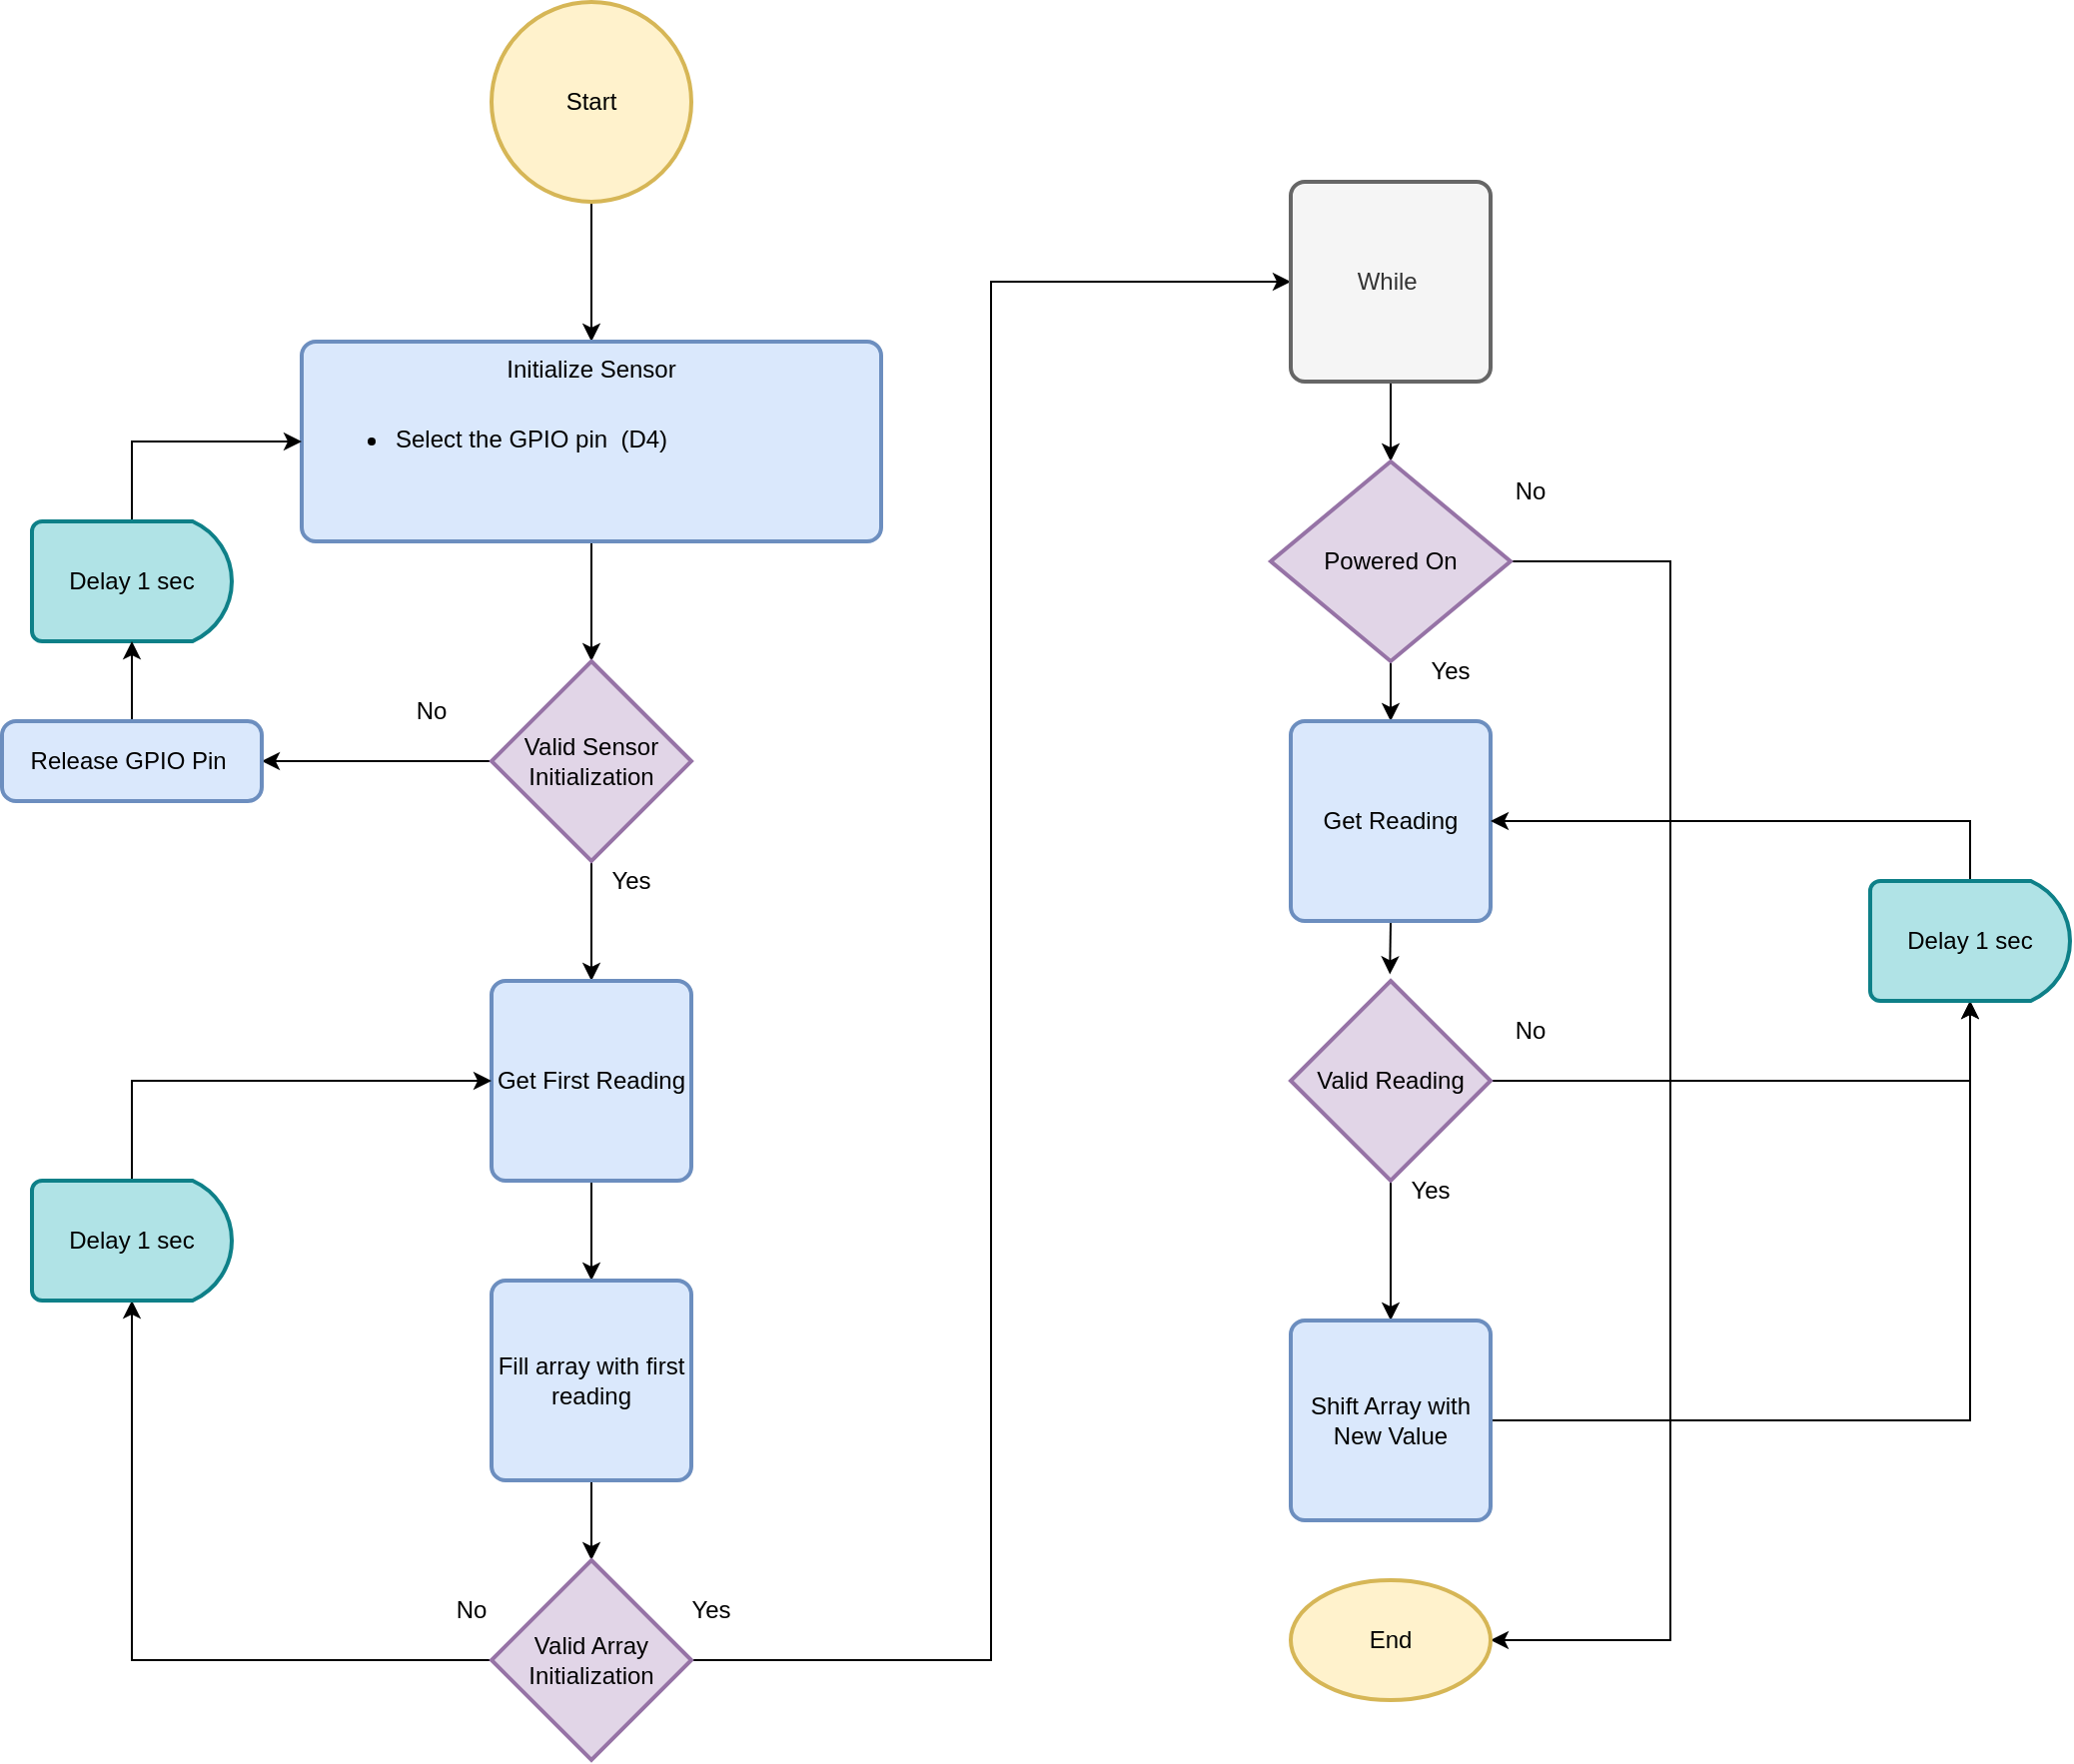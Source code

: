 <mxfile version="20.6.0" type="github">
  <diagram id="C5RBs43oDa-KdzZeNtuy" name="Page-1">
    <mxGraphModel dx="1422" dy="754" grid="1" gridSize="10" guides="1" tooltips="1" connect="1" arrows="1" fold="1" page="1" pageScale="1" pageWidth="827" pageHeight="1169" math="0" shadow="0">
      <root>
        <mxCell id="WIyWlLk6GJQsqaUBKTNV-0" />
        <mxCell id="WIyWlLk6GJQsqaUBKTNV-1" parent="WIyWlLk6GJQsqaUBKTNV-0" />
        <mxCell id="EBqMJ3u9A-3nKEFXwhYl-12" style="edgeStyle=orthogonalEdgeStyle;rounded=0;orthogonalLoop=1;jettySize=auto;html=1;exitX=0.5;exitY=1;exitDx=0;exitDy=0;exitPerimeter=0;" parent="WIyWlLk6GJQsqaUBKTNV-1" source="EBqMJ3u9A-3nKEFXwhYl-0" target="EBqMJ3u9A-3nKEFXwhYl-1" edge="1">
          <mxGeometry relative="1" as="geometry" />
        </mxCell>
        <mxCell id="EBqMJ3u9A-3nKEFXwhYl-0" value="Start" style="strokeWidth=2;html=1;shape=mxgraph.flowchart.start_2;whiteSpace=wrap;fillColor=#fff2cc;strokeColor=#d6b656;" parent="WIyWlLk6GJQsqaUBKTNV-1" vertex="1">
          <mxGeometry x="350" y="130" width="100" height="100" as="geometry" />
        </mxCell>
        <mxCell id="EBqMJ3u9A-3nKEFXwhYl-13" style="edgeStyle=orthogonalEdgeStyle;rounded=0;orthogonalLoop=1;jettySize=auto;html=1;exitX=0.5;exitY=1;exitDx=0;exitDy=0;" parent="WIyWlLk6GJQsqaUBKTNV-1" source="EBqMJ3u9A-3nKEFXwhYl-1" target="EBqMJ3u9A-3nKEFXwhYl-3" edge="1">
          <mxGeometry relative="1" as="geometry" />
        </mxCell>
        <mxCell id="EBqMJ3u9A-3nKEFXwhYl-1" value="Initialize Sensor" style="rounded=1;whiteSpace=wrap;html=1;absoluteArcSize=1;arcSize=14;strokeWidth=2;verticalAlign=top;fillColor=#dae8fc;strokeColor=#6c8ebf;" parent="WIyWlLk6GJQsqaUBKTNV-1" vertex="1">
          <mxGeometry x="255" y="300" width="290" height="100" as="geometry" />
        </mxCell>
        <mxCell id="EBqMJ3u9A-3nKEFXwhYl-2" value="&lt;ul&gt;&lt;li&gt;Select the GPIO pin&amp;nbsp; (D4)&lt;/li&gt;&lt;/ul&gt;" style="text;html=1;strokeColor=none;fillColor=none;align=left;verticalAlign=top;whiteSpace=wrap;rounded=0;" parent="WIyWlLk6GJQsqaUBKTNV-1" vertex="1">
          <mxGeometry x="260" y="322.5" width="280" height="55" as="geometry" />
        </mxCell>
        <mxCell id="EBqMJ3u9A-3nKEFXwhYl-14" style="edgeStyle=orthogonalEdgeStyle;rounded=0;orthogonalLoop=1;jettySize=auto;html=1;exitX=0.5;exitY=1;exitDx=0;exitDy=0;exitPerimeter=0;entryX=0.5;entryY=0;entryDx=0;entryDy=0;" parent="WIyWlLk6GJQsqaUBKTNV-1" source="EBqMJ3u9A-3nKEFXwhYl-3" target="EBqMJ3u9A-3nKEFXwhYl-4" edge="1">
          <mxGeometry relative="1" as="geometry" />
        </mxCell>
        <mxCell id="5dbBZcrj5IJRXUqVxAMQ-5" style="edgeStyle=orthogonalEdgeStyle;rounded=0;orthogonalLoop=1;jettySize=auto;html=1;exitX=0;exitY=0.5;exitDx=0;exitDy=0;exitPerimeter=0;entryX=1;entryY=0.5;entryDx=0;entryDy=0;" parent="WIyWlLk6GJQsqaUBKTNV-1" source="EBqMJ3u9A-3nKEFXwhYl-3" target="5dbBZcrj5IJRXUqVxAMQ-2" edge="1">
          <mxGeometry relative="1" as="geometry" />
        </mxCell>
        <mxCell id="EBqMJ3u9A-3nKEFXwhYl-3" value="Valid Sensor Initialization" style="strokeWidth=2;html=1;shape=mxgraph.flowchart.decision;whiteSpace=wrap;fillColor=#e1d5e7;strokeColor=#9673a6;" parent="WIyWlLk6GJQsqaUBKTNV-1" vertex="1">
          <mxGeometry x="350" y="460" width="100" height="100" as="geometry" />
        </mxCell>
        <mxCell id="EBqMJ3u9A-3nKEFXwhYl-15" style="edgeStyle=orthogonalEdgeStyle;rounded=0;orthogonalLoop=1;jettySize=auto;html=1;exitX=0.5;exitY=1;exitDx=0;exitDy=0;entryX=0.5;entryY=0;entryDx=0;entryDy=0;" parent="WIyWlLk6GJQsqaUBKTNV-1" source="EBqMJ3u9A-3nKEFXwhYl-4" target="EBqMJ3u9A-3nKEFXwhYl-5" edge="1">
          <mxGeometry relative="1" as="geometry" />
        </mxCell>
        <mxCell id="EBqMJ3u9A-3nKEFXwhYl-4" value="Get First Reading" style="rounded=1;whiteSpace=wrap;html=1;absoluteArcSize=1;arcSize=14;strokeWidth=2;fillColor=#dae8fc;strokeColor=#6c8ebf;" parent="WIyWlLk6GJQsqaUBKTNV-1" vertex="1">
          <mxGeometry x="350" y="620" width="100" height="100" as="geometry" />
        </mxCell>
        <mxCell id="EBqMJ3u9A-3nKEFXwhYl-17" style="edgeStyle=orthogonalEdgeStyle;rounded=0;orthogonalLoop=1;jettySize=auto;html=1;exitX=0.5;exitY=1;exitDx=0;exitDy=0;entryX=0.5;entryY=0;entryDx=0;entryDy=0;entryPerimeter=0;" parent="WIyWlLk6GJQsqaUBKTNV-1" source="EBqMJ3u9A-3nKEFXwhYl-5" target="EBqMJ3u9A-3nKEFXwhYl-6" edge="1">
          <mxGeometry relative="1" as="geometry" />
        </mxCell>
        <mxCell id="EBqMJ3u9A-3nKEFXwhYl-5" value="Fill array with first reading" style="rounded=1;whiteSpace=wrap;html=1;absoluteArcSize=1;arcSize=14;strokeWidth=2;fillColor=#dae8fc;strokeColor=#6c8ebf;" parent="WIyWlLk6GJQsqaUBKTNV-1" vertex="1">
          <mxGeometry x="350" y="770" width="100" height="100" as="geometry" />
        </mxCell>
        <mxCell id="EBqMJ3u9A-3nKEFXwhYl-46" style="edgeStyle=orthogonalEdgeStyle;rounded=0;orthogonalLoop=1;jettySize=auto;html=1;exitX=0;exitY=0.5;exitDx=0;exitDy=0;exitPerimeter=0;" parent="WIyWlLk6GJQsqaUBKTNV-1" source="EBqMJ3u9A-3nKEFXwhYl-6" target="EBqMJ3u9A-3nKEFXwhYl-40" edge="1">
          <mxGeometry relative="1" as="geometry" />
        </mxCell>
        <mxCell id="EBqMJ3u9A-3nKEFXwhYl-51" style="edgeStyle=orthogonalEdgeStyle;rounded=0;orthogonalLoop=1;jettySize=auto;html=1;exitX=1;exitY=0.5;exitDx=0;exitDy=0;exitPerimeter=0;entryX=0;entryY=0.5;entryDx=0;entryDy=0;" parent="WIyWlLk6GJQsqaUBKTNV-1" source="EBqMJ3u9A-3nKEFXwhYl-6" target="EBqMJ3u9A-3nKEFXwhYl-7" edge="1">
          <mxGeometry relative="1" as="geometry" />
        </mxCell>
        <mxCell id="EBqMJ3u9A-3nKEFXwhYl-6" value="Valid Array Initialization" style="strokeWidth=2;html=1;shape=mxgraph.flowchart.decision;whiteSpace=wrap;fillColor=#e1d5e7;strokeColor=#9673a6;" parent="WIyWlLk6GJQsqaUBKTNV-1" vertex="1">
          <mxGeometry x="350" y="910" width="100" height="100" as="geometry" />
        </mxCell>
        <mxCell id="EBqMJ3u9A-3nKEFXwhYl-19" style="edgeStyle=orthogonalEdgeStyle;rounded=0;orthogonalLoop=1;jettySize=auto;html=1;exitX=0.5;exitY=1;exitDx=0;exitDy=0;entryX=0.5;entryY=0;entryDx=0;entryDy=0;entryPerimeter=0;" parent="WIyWlLk6GJQsqaUBKTNV-1" source="EBqMJ3u9A-3nKEFXwhYl-7" target="EBqMJ3u9A-3nKEFXwhYl-8" edge="1">
          <mxGeometry relative="1" as="geometry" />
        </mxCell>
        <mxCell id="EBqMJ3u9A-3nKEFXwhYl-7" value="While&amp;nbsp;" style="rounded=1;whiteSpace=wrap;html=1;absoluteArcSize=1;arcSize=14;strokeWidth=2;fillColor=#f5f5f5;fontColor=#333333;strokeColor=#666666;" parent="WIyWlLk6GJQsqaUBKTNV-1" vertex="1">
          <mxGeometry x="750" y="220" width="100" height="100" as="geometry" />
        </mxCell>
        <mxCell id="EBqMJ3u9A-3nKEFXwhYl-20" style="edgeStyle=orthogonalEdgeStyle;rounded=0;orthogonalLoop=1;jettySize=auto;html=1;exitX=0.5;exitY=1;exitDx=0;exitDy=0;exitPerimeter=0;" parent="WIyWlLk6GJQsqaUBKTNV-1" source="EBqMJ3u9A-3nKEFXwhYl-8" target="EBqMJ3u9A-3nKEFXwhYl-9" edge="1">
          <mxGeometry relative="1" as="geometry" />
        </mxCell>
        <mxCell id="5dbBZcrj5IJRXUqVxAMQ-1" style="edgeStyle=orthogonalEdgeStyle;rounded=0;orthogonalLoop=1;jettySize=auto;html=1;exitX=1;exitY=0.5;exitDx=0;exitDy=0;exitPerimeter=0;entryX=1;entryY=0.5;entryDx=0;entryDy=0;entryPerimeter=0;" parent="WIyWlLk6GJQsqaUBKTNV-1" source="EBqMJ3u9A-3nKEFXwhYl-8" target="EBqMJ3u9A-3nKEFXwhYl-37" edge="1">
          <mxGeometry relative="1" as="geometry">
            <Array as="points">
              <mxPoint x="940" y="410" />
              <mxPoint x="940" y="950" />
            </Array>
          </mxGeometry>
        </mxCell>
        <mxCell id="EBqMJ3u9A-3nKEFXwhYl-8" value="Powered On" style="strokeWidth=2;html=1;shape=mxgraph.flowchart.decision;whiteSpace=wrap;fillColor=#e1d5e7;strokeColor=#9673a6;" parent="WIyWlLk6GJQsqaUBKTNV-1" vertex="1">
          <mxGeometry x="740" y="360" width="120" height="100" as="geometry" />
        </mxCell>
        <mxCell id="EBqMJ3u9A-3nKEFXwhYl-21" style="edgeStyle=orthogonalEdgeStyle;rounded=0;orthogonalLoop=1;jettySize=auto;html=1;exitX=0.5;exitY=1;exitDx=0;exitDy=0;entryX=0.496;entryY=-0.033;entryDx=0;entryDy=0;entryPerimeter=0;" parent="WIyWlLk6GJQsqaUBKTNV-1" source="EBqMJ3u9A-3nKEFXwhYl-9" target="EBqMJ3u9A-3nKEFXwhYl-10" edge="1">
          <mxGeometry relative="1" as="geometry" />
        </mxCell>
        <mxCell id="EBqMJ3u9A-3nKEFXwhYl-9" value="Get Reading" style="rounded=1;whiteSpace=wrap;html=1;absoluteArcSize=1;arcSize=14;strokeWidth=2;fillColor=#dae8fc;strokeColor=#6c8ebf;" parent="WIyWlLk6GJQsqaUBKTNV-1" vertex="1">
          <mxGeometry x="750" y="490" width="100" height="100" as="geometry" />
        </mxCell>
        <mxCell id="EBqMJ3u9A-3nKEFXwhYl-22" style="edgeStyle=orthogonalEdgeStyle;rounded=0;orthogonalLoop=1;jettySize=auto;html=1;exitX=0.5;exitY=1;exitDx=0;exitDy=0;exitPerimeter=0;entryX=0.5;entryY=0;entryDx=0;entryDy=0;" parent="WIyWlLk6GJQsqaUBKTNV-1" source="EBqMJ3u9A-3nKEFXwhYl-10" target="EBqMJ3u9A-3nKEFXwhYl-11" edge="1">
          <mxGeometry relative="1" as="geometry" />
        </mxCell>
        <mxCell id="EBqMJ3u9A-3nKEFXwhYl-50" style="edgeStyle=orthogonalEdgeStyle;rounded=0;orthogonalLoop=1;jettySize=auto;html=1;exitX=1;exitY=0.5;exitDx=0;exitDy=0;exitPerimeter=0;entryX=0.5;entryY=1;entryDx=0;entryDy=0;entryPerimeter=0;" parent="WIyWlLk6GJQsqaUBKTNV-1" source="EBqMJ3u9A-3nKEFXwhYl-10" target="EBqMJ3u9A-3nKEFXwhYl-29" edge="1">
          <mxGeometry relative="1" as="geometry" />
        </mxCell>
        <mxCell id="EBqMJ3u9A-3nKEFXwhYl-10" value="Valid Reading" style="strokeWidth=2;html=1;shape=mxgraph.flowchart.decision;whiteSpace=wrap;fillColor=#e1d5e7;strokeColor=#9673a6;" parent="WIyWlLk6GJQsqaUBKTNV-1" vertex="1">
          <mxGeometry x="750" y="620" width="100" height="100" as="geometry" />
        </mxCell>
        <mxCell id="5dbBZcrj5IJRXUqVxAMQ-0" style="edgeStyle=orthogonalEdgeStyle;rounded=0;orthogonalLoop=1;jettySize=auto;html=1;exitX=1;exitY=0.5;exitDx=0;exitDy=0;entryX=0.5;entryY=1;entryDx=0;entryDy=0;entryPerimeter=0;" parent="WIyWlLk6GJQsqaUBKTNV-1" source="EBqMJ3u9A-3nKEFXwhYl-11" target="EBqMJ3u9A-3nKEFXwhYl-29" edge="1">
          <mxGeometry relative="1" as="geometry" />
        </mxCell>
        <mxCell id="EBqMJ3u9A-3nKEFXwhYl-11" value="Shift Array with New Value" style="rounded=1;whiteSpace=wrap;html=1;absoluteArcSize=1;arcSize=14;strokeWidth=2;fillColor=#dae8fc;strokeColor=#6c8ebf;" parent="WIyWlLk6GJQsqaUBKTNV-1" vertex="1">
          <mxGeometry x="750" y="790" width="100" height="100" as="geometry" />
        </mxCell>
        <mxCell id="EBqMJ3u9A-3nKEFXwhYl-24" value="No" style="text;html=1;strokeColor=none;fillColor=none;align=center;verticalAlign=middle;whiteSpace=wrap;rounded=0;" parent="WIyWlLk6GJQsqaUBKTNV-1" vertex="1">
          <mxGeometry x="290" y="470" width="60" height="30" as="geometry" />
        </mxCell>
        <mxCell id="EBqMJ3u9A-3nKEFXwhYl-25" value="Yes" style="text;html=1;strokeColor=none;fillColor=none;align=center;verticalAlign=middle;whiteSpace=wrap;rounded=0;" parent="WIyWlLk6GJQsqaUBKTNV-1" vertex="1">
          <mxGeometry x="390" y="555" width="60" height="30" as="geometry" />
        </mxCell>
        <mxCell id="EBqMJ3u9A-3nKEFXwhYl-26" value="No" style="text;html=1;strokeColor=none;fillColor=none;align=center;verticalAlign=middle;whiteSpace=wrap;rounded=0;" parent="WIyWlLk6GJQsqaUBKTNV-1" vertex="1">
          <mxGeometry x="310" y="920" width="60" height="30" as="geometry" />
        </mxCell>
        <mxCell id="EBqMJ3u9A-3nKEFXwhYl-28" value="Yes" style="text;html=1;strokeColor=none;fillColor=none;align=center;verticalAlign=middle;whiteSpace=wrap;rounded=0;" parent="WIyWlLk6GJQsqaUBKTNV-1" vertex="1">
          <mxGeometry x="430" y="920" width="60" height="30" as="geometry" />
        </mxCell>
        <mxCell id="EBqMJ3u9A-3nKEFXwhYl-31" style="edgeStyle=orthogonalEdgeStyle;rounded=0;orthogonalLoop=1;jettySize=auto;html=1;exitX=0.5;exitY=0;exitDx=0;exitDy=0;exitPerimeter=0;" parent="WIyWlLk6GJQsqaUBKTNV-1" source="EBqMJ3u9A-3nKEFXwhYl-29" target="EBqMJ3u9A-3nKEFXwhYl-9" edge="1">
          <mxGeometry relative="1" as="geometry" />
        </mxCell>
        <mxCell id="EBqMJ3u9A-3nKEFXwhYl-29" value="Delay 1 sec" style="strokeWidth=2;html=1;shape=mxgraph.flowchart.delay;whiteSpace=wrap;fillColor=#b0e3e6;strokeColor=#0e8088;" parent="WIyWlLk6GJQsqaUBKTNV-1" vertex="1">
          <mxGeometry x="1040" y="570" width="100" height="60" as="geometry" />
        </mxCell>
        <mxCell id="EBqMJ3u9A-3nKEFXwhYl-32" value="No" style="text;html=1;strokeColor=none;fillColor=none;align=center;verticalAlign=middle;whiteSpace=wrap;rounded=0;" parent="WIyWlLk6GJQsqaUBKTNV-1" vertex="1">
          <mxGeometry x="840" y="630" width="60" height="30" as="geometry" />
        </mxCell>
        <mxCell id="EBqMJ3u9A-3nKEFXwhYl-33" value="Yes" style="text;html=1;strokeColor=none;fillColor=none;align=center;verticalAlign=middle;whiteSpace=wrap;rounded=0;" parent="WIyWlLk6GJQsqaUBKTNV-1" vertex="1">
          <mxGeometry x="790" y="710" width="60" height="30" as="geometry" />
        </mxCell>
        <mxCell id="EBqMJ3u9A-3nKEFXwhYl-35" value="Yes" style="text;html=1;strokeColor=none;fillColor=none;align=center;verticalAlign=middle;whiteSpace=wrap;rounded=0;" parent="WIyWlLk6GJQsqaUBKTNV-1" vertex="1">
          <mxGeometry x="800" y="450" width="60" height="30" as="geometry" />
        </mxCell>
        <mxCell id="EBqMJ3u9A-3nKEFXwhYl-37" value="End" style="strokeWidth=2;html=1;shape=mxgraph.flowchart.start_1;whiteSpace=wrap;fillColor=#fff2cc;strokeColor=#d6b656;" parent="WIyWlLk6GJQsqaUBKTNV-1" vertex="1">
          <mxGeometry x="750" y="920" width="100" height="60" as="geometry" />
        </mxCell>
        <mxCell id="EBqMJ3u9A-3nKEFXwhYl-39" value="No" style="text;html=1;strokeColor=none;fillColor=none;align=center;verticalAlign=middle;whiteSpace=wrap;rounded=0;" parent="WIyWlLk6GJQsqaUBKTNV-1" vertex="1">
          <mxGeometry x="840" y="360" width="60" height="30" as="geometry" />
        </mxCell>
        <mxCell id="EBqMJ3u9A-3nKEFXwhYl-42" style="edgeStyle=orthogonalEdgeStyle;rounded=0;orthogonalLoop=1;jettySize=auto;html=1;exitX=0.5;exitY=0;exitDx=0;exitDy=0;exitPerimeter=0;" parent="WIyWlLk6GJQsqaUBKTNV-1" source="EBqMJ3u9A-3nKEFXwhYl-40" target="EBqMJ3u9A-3nKEFXwhYl-4" edge="1">
          <mxGeometry relative="1" as="geometry" />
        </mxCell>
        <mxCell id="EBqMJ3u9A-3nKEFXwhYl-40" value="Delay 1 sec" style="strokeWidth=2;html=1;shape=mxgraph.flowchart.delay;whiteSpace=wrap;fillColor=#b0e3e6;strokeColor=#0e8088;" parent="WIyWlLk6GJQsqaUBKTNV-1" vertex="1">
          <mxGeometry x="120" y="720" width="100" height="60" as="geometry" />
        </mxCell>
        <mxCell id="EBqMJ3u9A-3nKEFXwhYl-45" style="edgeStyle=orthogonalEdgeStyle;rounded=0;orthogonalLoop=1;jettySize=auto;html=1;exitX=0.5;exitY=0;exitDx=0;exitDy=0;exitPerimeter=0;entryX=0;entryY=0.5;entryDx=0;entryDy=0;" parent="WIyWlLk6GJQsqaUBKTNV-1" source="EBqMJ3u9A-3nKEFXwhYl-43" target="EBqMJ3u9A-3nKEFXwhYl-1" edge="1">
          <mxGeometry relative="1" as="geometry" />
        </mxCell>
        <mxCell id="EBqMJ3u9A-3nKEFXwhYl-43" value="Delay 1 sec" style="strokeWidth=2;html=1;shape=mxgraph.flowchart.delay;whiteSpace=wrap;fillColor=#b0e3e6;strokeColor=#0e8088;" parent="WIyWlLk6GJQsqaUBKTNV-1" vertex="1">
          <mxGeometry x="120" y="390" width="100" height="60" as="geometry" />
        </mxCell>
        <mxCell id="5dbBZcrj5IJRXUqVxAMQ-4" style="edgeStyle=orthogonalEdgeStyle;rounded=0;orthogonalLoop=1;jettySize=auto;html=1;exitX=0.5;exitY=0;exitDx=0;exitDy=0;entryX=0.5;entryY=1;entryDx=0;entryDy=0;entryPerimeter=0;" parent="WIyWlLk6GJQsqaUBKTNV-1" source="5dbBZcrj5IJRXUqVxAMQ-2" target="EBqMJ3u9A-3nKEFXwhYl-43" edge="1">
          <mxGeometry relative="1" as="geometry" />
        </mxCell>
        <mxCell id="5dbBZcrj5IJRXUqVxAMQ-2" value="Release GPIO Pin&amp;nbsp;" style="rounded=1;whiteSpace=wrap;html=1;absoluteArcSize=1;arcSize=14;strokeWidth=2;fillColor=#dae8fc;strokeColor=#6c8ebf;" parent="WIyWlLk6GJQsqaUBKTNV-1" vertex="1">
          <mxGeometry x="105" y="490" width="130" height="40" as="geometry" />
        </mxCell>
      </root>
    </mxGraphModel>
  </diagram>
</mxfile>
